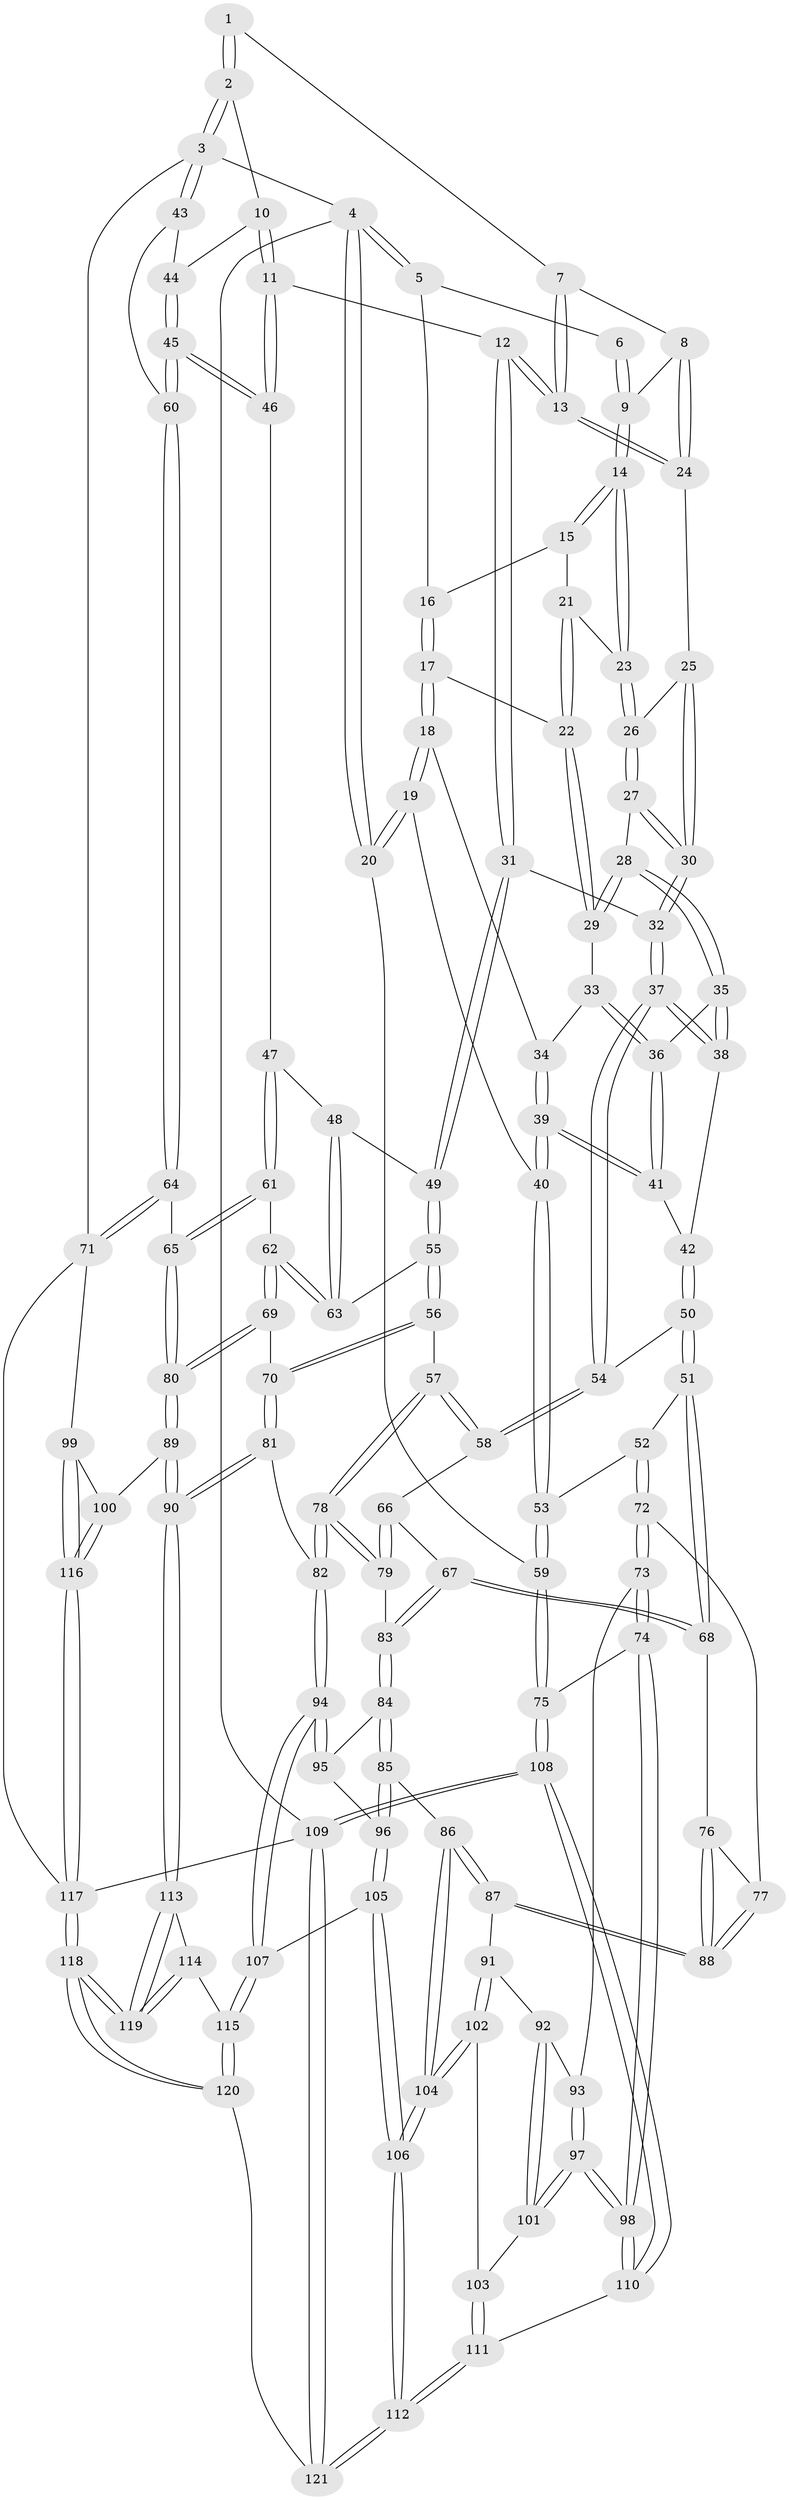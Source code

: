 // coarse degree distribution, {3: 0.10526315789473684, 6: 0.07894736842105263, 5: 0.3684210526315789, 4: 0.4473684210526316}
// Generated by graph-tools (version 1.1) at 2025/42/03/06/25 10:42:34]
// undirected, 121 vertices, 299 edges
graph export_dot {
graph [start="1"]
  node [color=gray90,style=filled];
  1 [pos="+0.7097297725310561+0"];
  2 [pos="+0.8520112591856975+0"];
  3 [pos="+1+0"];
  4 [pos="+0+0"];
  5 [pos="+0.18393063166715987+0"];
  6 [pos="+0.3990333419012493+0"];
  7 [pos="+0.7001206529121565+0"];
  8 [pos="+0.5885507952868071+0.05926029360874342"];
  9 [pos="+0.4393346650055687+0.06132285289959784"];
  10 [pos="+0.8037122968114037+0.23206051671510486"];
  11 [pos="+0.7879131123523296+0.25349687559462725"];
  12 [pos="+0.7284341099223126+0.24968377555947793"];
  13 [pos="+0.7058296573917244+0.21155031037632638"];
  14 [pos="+0.4340695026321883+0.07632927633588528"];
  15 [pos="+0.32135730163531656+0.05691788232036449"];
  16 [pos="+0.1979676265837483+0"];
  17 [pos="+0.1825736931409052+0.07354326019946486"];
  18 [pos="+0.1373578682245281+0.15356534388496423"];
  19 [pos="+0+0.17454091197473826"];
  20 [pos="+0+0.1393948404461103"];
  21 [pos="+0.34347031020367447+0.11162981887200872"];
  22 [pos="+0.30992081092736296+0.16239591519034083"];
  23 [pos="+0.43171507801268033+0.09944467014182921"];
  24 [pos="+0.5884449671483112+0.10271256895959362"];
  25 [pos="+0.5312952581980248+0.15571737531185556"];
  26 [pos="+0.4396040206237126+0.12689600238256407"];
  27 [pos="+0.3949519881289869+0.21911341146586136"];
  28 [pos="+0.3917602440949804+0.22041016525745774"];
  29 [pos="+0.31520098946151387+0.1748333919962589"];
  30 [pos="+0.5378453199674288+0.2793274115890841"];
  31 [pos="+0.5999964163641632+0.32589278135425714"];
  32 [pos="+0.5708332868990004+0.3248571032011884"];
  33 [pos="+0.2768011123645709+0.21400235068058207"];
  34 [pos="+0.16500380804767484+0.23216947968191157"];
  35 [pos="+0.37484512612033444+0.2558339379719123"];
  36 [pos="+0.29872752369250927+0.2997009244259674"];
  37 [pos="+0.49138306038416213+0.39423810481863863"];
  38 [pos="+0.40577678793325045+0.34576721878687816"];
  39 [pos="+0.16549486789924472+0.325851395123355"];
  40 [pos="+0.14306396461595142+0.36006786301611765"];
  41 [pos="+0.28571809781889335+0.31583425800492"];
  42 [pos="+0.3273878876299815+0.37155715599790246"];
  43 [pos="+1+0"];
  44 [pos="+0.8600349285701124+0.20839133400164078"];
  45 [pos="+1+0.31220055820328474"];
  46 [pos="+0.8486840650501033+0.348889102972098"];
  47 [pos="+0.8447701393030401+0.40500545506062335"];
  48 [pos="+0.8059095358171715+0.42518971235145325"];
  49 [pos="+0.6621075625953715+0.46498686315039234"];
  50 [pos="+0.32046325329033787+0.47084357050061093"];
  51 [pos="+0.26532789707654153+0.5015700036014634"];
  52 [pos="+0.21236212152225653+0.48768059495830307"];
  53 [pos="+0.12756025851289138+0.4127704785332134"];
  54 [pos="+0.4602693917894212+0.479197616428094"];
  55 [pos="+0.6558703276701495+0.5103196499834262"];
  56 [pos="+0.628719884175118+0.5502563439963987"];
  57 [pos="+0.5489061561973262+0.5494306551303548"];
  58 [pos="+0.4674300647212983+0.49605845921169417"];
  59 [pos="+0+0.5421829956877235"];
  60 [pos="+1+0.31146736775533534"];
  61 [pos="+0.8493532623972542+0.4152503316779098"];
  62 [pos="+0.7898214249880818+0.5715682451357311"];
  63 [pos="+0.7385186739108095+0.5282486202438186"];
  64 [pos="+1+0.5276361165730796"];
  65 [pos="+0.9703690559343717+0.548405476304285"];
  66 [pos="+0.4479007276856233+0.5373826894829212"];
  67 [pos="+0.35606942583403695+0.6301266631743965"];
  68 [pos="+0.3004095715167746+0.6052125900295936"];
  69 [pos="+0.8038644971630795+0.6268301770886281"];
  70 [pos="+0.6364044685787889+0.5671554387484183"];
  71 [pos="+1+0.8190332253191027"];
  72 [pos="+0.13846862149747993+0.6456584705455607"];
  73 [pos="+0.10957637552559985+0.6633041959090579"];
  74 [pos="+0.038446511565331375+0.6708581046631961"];
  75 [pos="+0+0.5705850627784256"];
  76 [pos="+0.28116993893157616+0.6268754848111052"];
  77 [pos="+0.17388189167244553+0.6499931384217197"];
  78 [pos="+0.5139673783817382+0.6877745382785369"];
  79 [pos="+0.4635763866879199+0.660446092238876"];
  80 [pos="+0.8423383029884411+0.6872314613131189"];
  81 [pos="+0.6502934937117479+0.7657766838191544"];
  82 [pos="+0.5595214671255532+0.7790051733378042"];
  83 [pos="+0.37517651151689224+0.6623092485930752"];
  84 [pos="+0.37206802451399945+0.686313705368774"];
  85 [pos="+0.29279663282567797+0.7567678518112649"];
  86 [pos="+0.2871198681222441+0.7580875342394727"];
  87 [pos="+0.2604371399886146+0.7288495512576182"];
  88 [pos="+0.25977454278783746+0.7233225874628456"];
  89 [pos="+0.8303350116024152+0.7576600070055254"];
  90 [pos="+0.7565502934502721+0.7976522823080208"];
  91 [pos="+0.2007339751253443+0.7392455797365591"];
  92 [pos="+0.18545531416642028+0.7398791342917805"];
  93 [pos="+0.16258005340057027+0.7211559406487662"];
  94 [pos="+0.5499189958082269+0.7875429520808542"];
  95 [pos="+0.39409705138608725+0.7222454770186122"];
  96 [pos="+0.376036589131917+0.7905193723551005"];
  97 [pos="+0.11958246631015748+0.8295489653107838"];
  98 [pos="+0.09654172356742917+0.8340923703697749"];
  99 [pos="+0.9844569953854513+0.8238780707547413"];
  100 [pos="+0.8746205118253136+0.7779147171037105"];
  101 [pos="+0.16966260877084322+0.8243837266709779"];
  102 [pos="+0.2303449165446443+0.8322033528523587"];
  103 [pos="+0.19273505992898846+0.8335055494437525"];
  104 [pos="+0.2637579619890856+0.8337582054444727"];
  105 [pos="+0.42104436945689633+0.857339618645316"];
  106 [pos="+0.3108919492399423+0.9082653820430682"];
  107 [pos="+0.4970490018065236+0.8600738152070471"];
  108 [pos="+0+0.9977344506490776"];
  109 [pos="+0+1"];
  110 [pos="+0.07962837533637951+0.8650100181216667"];
  111 [pos="+0.17449726767266804+1"];
  112 [pos="+0.22572072867863938+1"];
  113 [pos="+0.7510749030271778+0.8607336861375561"];
  114 [pos="+0.6224411023020081+0.9359819048782881"];
  115 [pos="+0.5158353500265019+0.9654370891239594"];
  116 [pos="+0.8830390885002052+1"];
  117 [pos="+0.8239990731936291+1"];
  118 [pos="+0.7821521072013122+1"];
  119 [pos="+0.770266104423329+1"];
  120 [pos="+0.510158546103668+1"];
  121 [pos="+0.22500353460829994+1"];
  1 -- 2;
  1 -- 2;
  1 -- 7;
  2 -- 3;
  2 -- 3;
  2 -- 10;
  3 -- 4;
  3 -- 43;
  3 -- 43;
  3 -- 71;
  4 -- 5;
  4 -- 5;
  4 -- 20;
  4 -- 20;
  4 -- 109;
  5 -- 6;
  5 -- 16;
  6 -- 9;
  6 -- 9;
  7 -- 8;
  7 -- 13;
  7 -- 13;
  8 -- 9;
  8 -- 24;
  8 -- 24;
  9 -- 14;
  9 -- 14;
  10 -- 11;
  10 -- 11;
  10 -- 44;
  11 -- 12;
  11 -- 46;
  11 -- 46;
  12 -- 13;
  12 -- 13;
  12 -- 31;
  12 -- 31;
  13 -- 24;
  13 -- 24;
  14 -- 15;
  14 -- 15;
  14 -- 23;
  14 -- 23;
  15 -- 16;
  15 -- 21;
  16 -- 17;
  16 -- 17;
  17 -- 18;
  17 -- 18;
  17 -- 22;
  18 -- 19;
  18 -- 19;
  18 -- 34;
  19 -- 20;
  19 -- 20;
  19 -- 40;
  20 -- 59;
  21 -- 22;
  21 -- 22;
  21 -- 23;
  22 -- 29;
  22 -- 29;
  23 -- 26;
  23 -- 26;
  24 -- 25;
  25 -- 26;
  25 -- 30;
  25 -- 30;
  26 -- 27;
  26 -- 27;
  27 -- 28;
  27 -- 30;
  27 -- 30;
  28 -- 29;
  28 -- 29;
  28 -- 35;
  28 -- 35;
  29 -- 33;
  30 -- 32;
  30 -- 32;
  31 -- 32;
  31 -- 49;
  31 -- 49;
  32 -- 37;
  32 -- 37;
  33 -- 34;
  33 -- 36;
  33 -- 36;
  34 -- 39;
  34 -- 39;
  35 -- 36;
  35 -- 38;
  35 -- 38;
  36 -- 41;
  36 -- 41;
  37 -- 38;
  37 -- 38;
  37 -- 54;
  37 -- 54;
  38 -- 42;
  39 -- 40;
  39 -- 40;
  39 -- 41;
  39 -- 41;
  40 -- 53;
  40 -- 53;
  41 -- 42;
  42 -- 50;
  42 -- 50;
  43 -- 44;
  43 -- 60;
  44 -- 45;
  44 -- 45;
  45 -- 46;
  45 -- 46;
  45 -- 60;
  45 -- 60;
  46 -- 47;
  47 -- 48;
  47 -- 61;
  47 -- 61;
  48 -- 49;
  48 -- 63;
  48 -- 63;
  49 -- 55;
  49 -- 55;
  50 -- 51;
  50 -- 51;
  50 -- 54;
  51 -- 52;
  51 -- 68;
  51 -- 68;
  52 -- 53;
  52 -- 72;
  52 -- 72;
  53 -- 59;
  53 -- 59;
  54 -- 58;
  54 -- 58;
  55 -- 56;
  55 -- 56;
  55 -- 63;
  56 -- 57;
  56 -- 70;
  56 -- 70;
  57 -- 58;
  57 -- 58;
  57 -- 78;
  57 -- 78;
  58 -- 66;
  59 -- 75;
  59 -- 75;
  60 -- 64;
  60 -- 64;
  61 -- 62;
  61 -- 65;
  61 -- 65;
  62 -- 63;
  62 -- 63;
  62 -- 69;
  62 -- 69;
  64 -- 65;
  64 -- 71;
  64 -- 71;
  65 -- 80;
  65 -- 80;
  66 -- 67;
  66 -- 79;
  66 -- 79;
  67 -- 68;
  67 -- 68;
  67 -- 83;
  67 -- 83;
  68 -- 76;
  69 -- 70;
  69 -- 80;
  69 -- 80;
  70 -- 81;
  70 -- 81;
  71 -- 99;
  71 -- 117;
  72 -- 73;
  72 -- 73;
  72 -- 77;
  73 -- 74;
  73 -- 74;
  73 -- 93;
  74 -- 75;
  74 -- 98;
  74 -- 98;
  75 -- 108;
  75 -- 108;
  76 -- 77;
  76 -- 88;
  76 -- 88;
  77 -- 88;
  77 -- 88;
  78 -- 79;
  78 -- 79;
  78 -- 82;
  78 -- 82;
  79 -- 83;
  80 -- 89;
  80 -- 89;
  81 -- 82;
  81 -- 90;
  81 -- 90;
  82 -- 94;
  82 -- 94;
  83 -- 84;
  83 -- 84;
  84 -- 85;
  84 -- 85;
  84 -- 95;
  85 -- 86;
  85 -- 96;
  85 -- 96;
  86 -- 87;
  86 -- 87;
  86 -- 104;
  86 -- 104;
  87 -- 88;
  87 -- 88;
  87 -- 91;
  89 -- 90;
  89 -- 90;
  89 -- 100;
  90 -- 113;
  90 -- 113;
  91 -- 92;
  91 -- 102;
  91 -- 102;
  92 -- 93;
  92 -- 101;
  92 -- 101;
  93 -- 97;
  93 -- 97;
  94 -- 95;
  94 -- 95;
  94 -- 107;
  94 -- 107;
  95 -- 96;
  96 -- 105;
  96 -- 105;
  97 -- 98;
  97 -- 98;
  97 -- 101;
  97 -- 101;
  98 -- 110;
  98 -- 110;
  99 -- 100;
  99 -- 116;
  99 -- 116;
  100 -- 116;
  100 -- 116;
  101 -- 103;
  102 -- 103;
  102 -- 104;
  102 -- 104;
  103 -- 111;
  103 -- 111;
  104 -- 106;
  104 -- 106;
  105 -- 106;
  105 -- 106;
  105 -- 107;
  106 -- 112;
  106 -- 112;
  107 -- 115;
  107 -- 115;
  108 -- 109;
  108 -- 109;
  108 -- 110;
  108 -- 110;
  109 -- 121;
  109 -- 121;
  109 -- 117;
  110 -- 111;
  111 -- 112;
  111 -- 112;
  112 -- 121;
  112 -- 121;
  113 -- 114;
  113 -- 119;
  113 -- 119;
  114 -- 115;
  114 -- 119;
  114 -- 119;
  115 -- 120;
  115 -- 120;
  116 -- 117;
  116 -- 117;
  117 -- 118;
  117 -- 118;
  118 -- 119;
  118 -- 119;
  118 -- 120;
  118 -- 120;
  120 -- 121;
}
